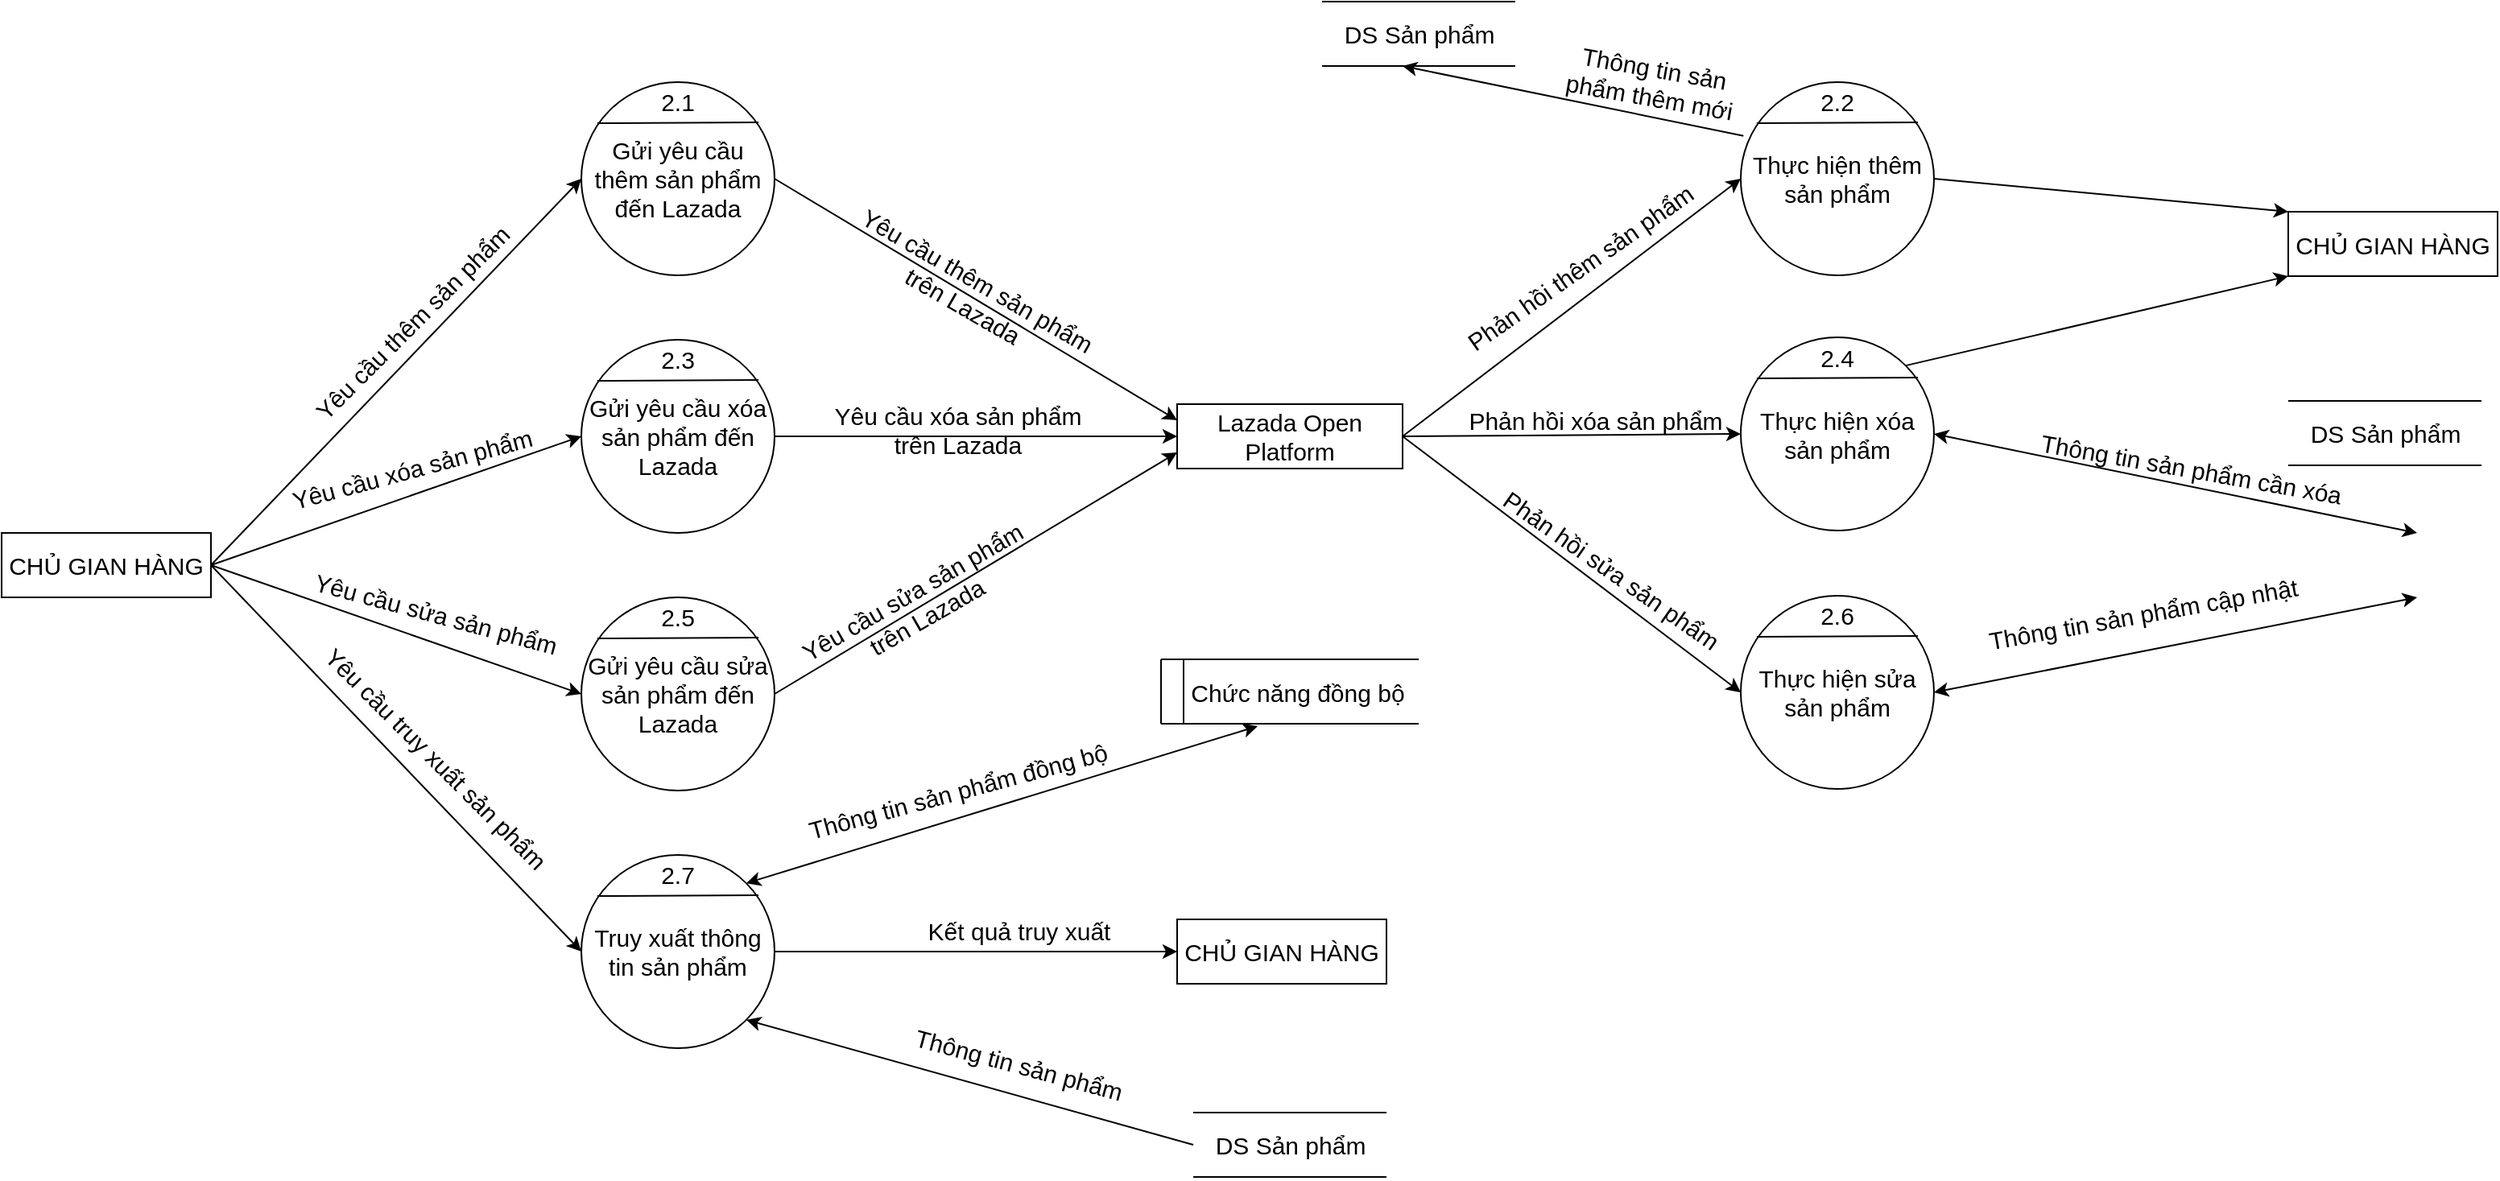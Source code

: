 <mxfile version="13.8.9-1" type="google"><diagram id="q8GmcW_rSTkQZfrbSWMd" name="Page-1"><mxGraphModel dx="2733" dy="938" grid="1" gridSize="10" guides="1" tooltips="1" connect="1" arrows="1" fold="1" page="1" pageScale="1" pageWidth="1169" pageHeight="827" math="0" shadow="0"><root><mxCell id="0"/><mxCell id="1" parent="0"/><mxCell id="TPfWJEnPgJtiMkIEYzQY-1" value="&lt;font style=&quot;font-size: 15px&quot;&gt;CHỦ GIAN HÀNG&lt;/font&gt;" style="rounded=0;whiteSpace=wrap;html=1;fontSize=15;" parent="1" vertex="1"><mxGeometry x="-60" y="360" width="130" height="40" as="geometry"/></mxCell><mxCell id="TPfWJEnPgJtiMkIEYzQY-2" value="Gửi yêu cầu thêm sản phẩm đến Lazada" style="ellipse;whiteSpace=wrap;html=1;aspect=fixed;fontSize=15;" parent="1" vertex="1"><mxGeometry x="300" y="80" width="120" height="120" as="geometry"/></mxCell><mxCell id="TPfWJEnPgJtiMkIEYzQY-3" value="" style="endArrow=none;html=1;exitX=0.083;exitY=0.213;exitDx=0;exitDy=0;exitPerimeter=0;fontSize=15;" parent="1" source="TPfWJEnPgJtiMkIEYzQY-2" edge="1"><mxGeometry width="50" height="50" relative="1" as="geometry"><mxPoint x="317.574" y="105.574" as="sourcePoint"/><mxPoint x="410" y="105" as="targetPoint"/></mxGeometry></mxCell><mxCell id="TPfWJEnPgJtiMkIEYzQY-4" value="2.1" style="text;html=1;strokeColor=none;fillColor=none;align=center;verticalAlign=middle;whiteSpace=wrap;rounded=0;fontSize=15;" parent="1" vertex="1"><mxGeometry x="340" y="82" width="40" height="20" as="geometry"/></mxCell><mxCell id="TPfWJEnPgJtiMkIEYzQY-20" value="" style="endArrow=none;html=1;fontSize=15;" parent="1" edge="1"><mxGeometry width="50" height="50" relative="1" as="geometry"><mxPoint x="1360" y="278.0" as="sourcePoint"/><mxPoint x="1480" y="278.0" as="targetPoint"/></mxGeometry></mxCell><mxCell id="TPfWJEnPgJtiMkIEYzQY-21" value="" style="endArrow=none;html=1;fontSize=15;" parent="1" edge="1"><mxGeometry width="50" height="50" relative="1" as="geometry"><mxPoint x="1360" y="318.0" as="sourcePoint"/><mxPoint x="1480" y="318.0" as="targetPoint"/></mxGeometry></mxCell><mxCell id="TPfWJEnPgJtiMkIEYzQY-22" value="DS Sản phẩm" style="text;html=1;align=center;verticalAlign=middle;resizable=0;points=[];autosize=1;fontSize=15;" parent="1" vertex="1"><mxGeometry x="1365" y="288" width="110" height="20" as="geometry"/></mxCell><mxCell id="sZh9I4Q25vFOTDIrLgTW-1" value="" style="endArrow=classic;html=1;fontSize=15;exitX=1;exitY=0.5;exitDx=0;exitDy=0;entryX=0;entryY=0.5;entryDx=0;entryDy=0;" edge="1" parent="1" source="TPfWJEnPgJtiMkIEYzQY-1" target="TPfWJEnPgJtiMkIEYzQY-2"><mxGeometry width="50" height="50" relative="1" as="geometry"><mxPoint x="170" y="220" as="sourcePoint"/><mxPoint x="220" y="170" as="targetPoint"/></mxGeometry></mxCell><mxCell id="sZh9I4Q25vFOTDIrLgTW-2" value="Yêu cầu thêm sản phẩm" style="text;html=1;strokeColor=none;fillColor=none;align=center;verticalAlign=middle;whiteSpace=wrap;rounded=0;fontSize=15;rotation=-45;" vertex="1" parent="1"><mxGeometry x="100" y="219" width="190" height="20" as="geometry"/></mxCell><mxCell id="sZh9I4Q25vFOTDIrLgTW-3" value="Gửi yêu cầu xóa sản phẩm đến Lazada" style="ellipse;whiteSpace=wrap;html=1;aspect=fixed;fontSize=15;" vertex="1" parent="1"><mxGeometry x="300" y="240" width="120" height="120" as="geometry"/></mxCell><mxCell id="sZh9I4Q25vFOTDIrLgTW-4" value="" style="endArrow=none;html=1;exitX=0.083;exitY=0.213;exitDx=0;exitDy=0;exitPerimeter=0;fontSize=15;" edge="1" parent="1" source="sZh9I4Q25vFOTDIrLgTW-3"><mxGeometry width="50" height="50" relative="1" as="geometry"><mxPoint x="317.574" y="265.574" as="sourcePoint"/><mxPoint x="410" y="265" as="targetPoint"/></mxGeometry></mxCell><mxCell id="sZh9I4Q25vFOTDIrLgTW-5" value="2.3" style="text;html=1;strokeColor=none;fillColor=none;align=center;verticalAlign=middle;whiteSpace=wrap;rounded=0;fontSize=15;" vertex="1" parent="1"><mxGeometry x="340" y="242" width="40" height="20" as="geometry"/></mxCell><mxCell id="sZh9I4Q25vFOTDIrLgTW-6" value="Gửi yêu cầu sửa sản phẩm đến Lazada" style="ellipse;whiteSpace=wrap;html=1;aspect=fixed;fontSize=15;" vertex="1" parent="1"><mxGeometry x="300" y="400" width="120" height="120" as="geometry"/></mxCell><mxCell id="sZh9I4Q25vFOTDIrLgTW-7" value="" style="endArrow=none;html=1;exitX=0.083;exitY=0.213;exitDx=0;exitDy=0;exitPerimeter=0;fontSize=15;" edge="1" parent="1" source="sZh9I4Q25vFOTDIrLgTW-6"><mxGeometry width="50" height="50" relative="1" as="geometry"><mxPoint x="317.574" y="425.574" as="sourcePoint"/><mxPoint x="410" y="425" as="targetPoint"/></mxGeometry></mxCell><mxCell id="sZh9I4Q25vFOTDIrLgTW-8" value="2.5" style="text;html=1;strokeColor=none;fillColor=none;align=center;verticalAlign=middle;whiteSpace=wrap;rounded=0;fontSize=15;" vertex="1" parent="1"><mxGeometry x="340" y="402" width="40" height="20" as="geometry"/></mxCell><mxCell id="sZh9I4Q25vFOTDIrLgTW-9" value="Truy xuất thông tin sản phẩm" style="ellipse;whiteSpace=wrap;html=1;aspect=fixed;fontSize=15;" vertex="1" parent="1"><mxGeometry x="300" y="560" width="120" height="120" as="geometry"/></mxCell><mxCell id="sZh9I4Q25vFOTDIrLgTW-10" value="" style="endArrow=none;html=1;exitX=0.083;exitY=0.213;exitDx=0;exitDy=0;exitPerimeter=0;fontSize=15;" edge="1" parent="1" source="sZh9I4Q25vFOTDIrLgTW-9"><mxGeometry width="50" height="50" relative="1" as="geometry"><mxPoint x="317.574" y="585.574" as="sourcePoint"/><mxPoint x="410" y="585" as="targetPoint"/></mxGeometry></mxCell><mxCell id="sZh9I4Q25vFOTDIrLgTW-11" value="2.7" style="text;html=1;strokeColor=none;fillColor=none;align=center;verticalAlign=middle;whiteSpace=wrap;rounded=0;fontSize=15;" vertex="1" parent="1"><mxGeometry x="340" y="562" width="40" height="20" as="geometry"/></mxCell><mxCell id="sZh9I4Q25vFOTDIrLgTW-12" value="" style="endArrow=classic;html=1;fontSize=15;exitX=1;exitY=0.5;exitDx=0;exitDy=0;entryX=0;entryY=0.5;entryDx=0;entryDy=0;" edge="1" parent="1" source="TPfWJEnPgJtiMkIEYzQY-1" target="sZh9I4Q25vFOTDIrLgTW-3"><mxGeometry width="50" height="50" relative="1" as="geometry"><mxPoint x="120" y="280" as="sourcePoint"/><mxPoint x="170" y="230" as="targetPoint"/></mxGeometry></mxCell><mxCell id="sZh9I4Q25vFOTDIrLgTW-13" value="Yêu cầu xóa sản phẩm" style="text;html=1;strokeColor=none;fillColor=none;align=center;verticalAlign=middle;whiteSpace=wrap;rounded=0;fontSize=15;rotation=-15;" vertex="1" parent="1"><mxGeometry x="110.0" y="310" width="170" height="20" as="geometry"/></mxCell><mxCell id="sZh9I4Q25vFOTDIrLgTW-14" value="" style="endArrow=classic;html=1;fontSize=15;exitX=1;exitY=0.5;exitDx=0;exitDy=0;entryX=0;entryY=0.5;entryDx=0;entryDy=0;" edge="1" parent="1" source="TPfWJEnPgJtiMkIEYzQY-1" target="sZh9I4Q25vFOTDIrLgTW-6"><mxGeometry width="50" height="50" relative="1" as="geometry"><mxPoint x="120" y="380" as="sourcePoint"/><mxPoint x="170" y="330" as="targetPoint"/></mxGeometry></mxCell><mxCell id="sZh9I4Q25vFOTDIrLgTW-15" value="Yêu cầu sửa sản phẩm" style="text;html=1;strokeColor=none;fillColor=none;align=center;verticalAlign=middle;whiteSpace=wrap;rounded=0;fontSize=15;rotation=15;" vertex="1" parent="1"><mxGeometry x="130" y="400" width="160" height="20" as="geometry"/></mxCell><mxCell id="sZh9I4Q25vFOTDIrLgTW-16" value="" style="endArrow=classic;html=1;fontSize=15;exitX=1;exitY=0.5;exitDx=0;exitDy=0;entryX=0;entryY=0.5;entryDx=0;entryDy=0;" edge="1" parent="1" source="TPfWJEnPgJtiMkIEYzQY-1" target="sZh9I4Q25vFOTDIrLgTW-9"><mxGeometry width="50" height="50" relative="1" as="geometry"><mxPoint x="120" y="380" as="sourcePoint"/><mxPoint x="170" y="330" as="targetPoint"/></mxGeometry></mxCell><mxCell id="sZh9I4Q25vFOTDIrLgTW-17" value="Yêu cầu truy xuất sản phẩm" style="text;html=1;strokeColor=none;fillColor=none;align=center;verticalAlign=middle;whiteSpace=wrap;rounded=0;fontSize=15;rotation=45;" vertex="1" parent="1"><mxGeometry x="115" y="490" width="190" height="20" as="geometry"/></mxCell><mxCell id="sZh9I4Q25vFOTDIrLgTW-18" value="Lazada Open Platform" style="rounded=0;whiteSpace=wrap;html=1;fontSize=15;" vertex="1" parent="1"><mxGeometry x="670" y="280" width="140" height="40" as="geometry"/></mxCell><mxCell id="sZh9I4Q25vFOTDIrLgTW-19" value="" style="endArrow=classic;html=1;fontSize=15;entryX=0;entryY=0.25;entryDx=0;entryDy=0;exitX=1;exitY=0.5;exitDx=0;exitDy=0;" edge="1" parent="1" source="TPfWJEnPgJtiMkIEYzQY-2" target="sZh9I4Q25vFOTDIrLgTW-18"><mxGeometry width="50" height="50" relative="1" as="geometry"><mxPoint x="400" y="370" as="sourcePoint"/><mxPoint x="450" y="320" as="targetPoint"/></mxGeometry></mxCell><mxCell id="sZh9I4Q25vFOTDIrLgTW-20" value="" style="endArrow=classic;html=1;fontSize=15;entryX=0;entryY=0.5;entryDx=0;entryDy=0;exitX=1;exitY=0.5;exitDx=0;exitDy=0;" edge="1" parent="1" source="sZh9I4Q25vFOTDIrLgTW-3" target="sZh9I4Q25vFOTDIrLgTW-18"><mxGeometry width="50" height="50" relative="1" as="geometry"><mxPoint x="400" y="370" as="sourcePoint"/><mxPoint x="450" y="320" as="targetPoint"/></mxGeometry></mxCell><mxCell id="sZh9I4Q25vFOTDIrLgTW-21" value="" style="endArrow=classic;html=1;fontSize=15;exitX=1;exitY=0.5;exitDx=0;exitDy=0;entryX=0;entryY=0.75;entryDx=0;entryDy=0;" edge="1" parent="1" source="sZh9I4Q25vFOTDIrLgTW-6" target="sZh9I4Q25vFOTDIrLgTW-18"><mxGeometry width="50" height="50" relative="1" as="geometry"><mxPoint x="400" y="370" as="sourcePoint"/><mxPoint x="450" y="320" as="targetPoint"/></mxGeometry></mxCell><mxCell id="sZh9I4Q25vFOTDIrLgTW-23" value="Yêu cầu thêm sản phẩm trên Lazada" style="text;html=1;strokeColor=none;fillColor=none;align=center;verticalAlign=middle;whiteSpace=wrap;rounded=0;fontSize=15;rotation=30;" vertex="1" parent="1"><mxGeometry x="452" y="200.5" width="180" height="20" as="geometry"/></mxCell><mxCell id="sZh9I4Q25vFOTDIrLgTW-24" value="Yêu cầu xóa sản phẩm trên Lazada" style="text;html=1;strokeColor=none;fillColor=none;align=center;verticalAlign=middle;whiteSpace=wrap;rounded=0;fontSize=15;rotation=0;" vertex="1" parent="1"><mxGeometry x="443.88" y="270.51" width="180" height="50" as="geometry"/></mxCell><mxCell id="sZh9I4Q25vFOTDIrLgTW-25" value="Yêu cầu sửa sản phẩm trên Lazada" style="text;html=1;strokeColor=none;fillColor=none;align=center;verticalAlign=middle;whiteSpace=wrap;rounded=0;fontSize=15;rotation=-30;" vertex="1" parent="1"><mxGeometry x="420" y="393" width="180" height="22" as="geometry"/></mxCell><mxCell id="sZh9I4Q25vFOTDIrLgTW-27" value="Thực hiện thêm sản phẩm" style="ellipse;whiteSpace=wrap;html=1;aspect=fixed;fontSize=15;" vertex="1" parent="1"><mxGeometry x="1020" y="80" width="120" height="120" as="geometry"/></mxCell><mxCell id="sZh9I4Q25vFOTDIrLgTW-28" value="" style="endArrow=none;html=1;exitX=0.083;exitY=0.213;exitDx=0;exitDy=0;exitPerimeter=0;fontSize=15;" edge="1" parent="1" source="sZh9I4Q25vFOTDIrLgTW-27"><mxGeometry width="50" height="50" relative="1" as="geometry"><mxPoint x="1037.574" y="105.574" as="sourcePoint"/><mxPoint x="1130" y="105" as="targetPoint"/></mxGeometry></mxCell><mxCell id="sZh9I4Q25vFOTDIrLgTW-29" value="2.2" style="text;html=1;strokeColor=none;fillColor=none;align=center;verticalAlign=middle;whiteSpace=wrap;rounded=0;fontSize=15;" vertex="1" parent="1"><mxGeometry x="1060" y="82" width="40" height="20" as="geometry"/></mxCell><mxCell id="sZh9I4Q25vFOTDIrLgTW-30" value="Thực hiện xóa sản phẩm" style="ellipse;whiteSpace=wrap;html=1;aspect=fixed;fontSize=15;" vertex="1" parent="1"><mxGeometry x="1020" y="238.5" width="120" height="120" as="geometry"/></mxCell><mxCell id="sZh9I4Q25vFOTDIrLgTW-31" value="" style="endArrow=none;html=1;exitX=0.083;exitY=0.213;exitDx=0;exitDy=0;exitPerimeter=0;fontSize=15;" edge="1" parent="1" source="sZh9I4Q25vFOTDIrLgTW-30"><mxGeometry width="50" height="50" relative="1" as="geometry"><mxPoint x="1037.574" y="264.074" as="sourcePoint"/><mxPoint x="1130" y="263.5" as="targetPoint"/></mxGeometry></mxCell><mxCell id="sZh9I4Q25vFOTDIrLgTW-32" value="2.4" style="text;html=1;strokeColor=none;fillColor=none;align=center;verticalAlign=middle;whiteSpace=wrap;rounded=0;fontSize=15;" vertex="1" parent="1"><mxGeometry x="1060" y="240.5" width="40" height="20" as="geometry"/></mxCell><mxCell id="sZh9I4Q25vFOTDIrLgTW-33" value="Thực hiện sửa sản phẩm" style="ellipse;whiteSpace=wrap;aspect=fixed;fontSize=15;" vertex="1" parent="1"><mxGeometry x="1020" y="399" width="120" height="120" as="geometry"/></mxCell><mxCell id="sZh9I4Q25vFOTDIrLgTW-34" value="" style="endArrow=none;exitX=0.083;exitY=0.213;exitDx=0;exitDy=0;exitPerimeter=0;fontSize=15;" edge="1" parent="1" source="sZh9I4Q25vFOTDIrLgTW-33"><mxGeometry width="50" height="50" relative="1" as="geometry"><mxPoint x="1037.574" y="424.574" as="sourcePoint"/><mxPoint x="1130" y="424" as="targetPoint"/></mxGeometry></mxCell><mxCell id="sZh9I4Q25vFOTDIrLgTW-35" value="2.6" style="text;strokeColor=none;fillColor=none;align=center;verticalAlign=middle;whiteSpace=wrap;rounded=0;fontSize=15;" vertex="1" parent="1"><mxGeometry x="1060" y="401" width="40" height="20" as="geometry"/></mxCell><mxCell id="sZh9I4Q25vFOTDIrLgTW-36" value="" style="endArrow=classic;html=1;fontSize=15;exitX=1;exitY=0.5;exitDx=0;exitDy=0;entryX=0;entryY=0.5;entryDx=0;entryDy=0;" edge="1" parent="1" source="sZh9I4Q25vFOTDIrLgTW-18" target="sZh9I4Q25vFOTDIrLgTW-27"><mxGeometry width="50" height="50" relative="1" as="geometry"><mxPoint x="820" y="350" as="sourcePoint"/><mxPoint x="870" y="300" as="targetPoint"/></mxGeometry></mxCell><mxCell id="sZh9I4Q25vFOTDIrLgTW-37" value="" style="endArrow=classic;html=1;fontSize=15;exitX=1;exitY=0.5;exitDx=0;exitDy=0;entryX=0;entryY=0.5;entryDx=0;entryDy=0;" edge="1" parent="1" source="sZh9I4Q25vFOTDIrLgTW-18" target="sZh9I4Q25vFOTDIrLgTW-30"><mxGeometry width="50" height="50" relative="1" as="geometry"><mxPoint x="820" y="350" as="sourcePoint"/><mxPoint x="870" y="300" as="targetPoint"/></mxGeometry></mxCell><mxCell id="sZh9I4Q25vFOTDIrLgTW-38" value="" style="endArrow=classic;html=1;fontSize=15;exitX=1;exitY=0.5;exitDx=0;exitDy=0;entryX=0;entryY=0.5;entryDx=0;entryDy=0;" edge="1" parent="1" source="sZh9I4Q25vFOTDIrLgTW-18" target="sZh9I4Q25vFOTDIrLgTW-33"><mxGeometry width="50" height="50" relative="1" as="geometry"><mxPoint x="820" y="350" as="sourcePoint"/><mxPoint x="870" y="300" as="targetPoint"/></mxGeometry></mxCell><mxCell id="sZh9I4Q25vFOTDIrLgTW-39" value="Phản hồi thêm sản phẩm" style="text;html=1;strokeColor=none;fillColor=none;align=center;verticalAlign=middle;whiteSpace=wrap;rounded=0;fontSize=15;rotation=-35;" vertex="1" parent="1"><mxGeometry x="830" y="184.5" width="180" height="20" as="geometry"/></mxCell><mxCell id="sZh9I4Q25vFOTDIrLgTW-40" value="Phản hồi xóa sản phẩm" style="text;html=1;strokeColor=none;fillColor=none;align=center;verticalAlign=middle;whiteSpace=wrap;rounded=0;fontSize=15;rotation=0;" vertex="1" parent="1"><mxGeometry x="840" y="280" width="180" height="20" as="geometry"/></mxCell><mxCell id="sZh9I4Q25vFOTDIrLgTW-41" value="Phản hồi sửa sản phẩm" style="text;html=1;strokeColor=none;fillColor=none;align=center;verticalAlign=middle;whiteSpace=wrap;rounded=0;fontSize=15;rotation=35;" vertex="1" parent="1"><mxGeometry x="850" y="373" width="180" height="20" as="geometry"/></mxCell><mxCell id="sZh9I4Q25vFOTDIrLgTW-42" value="" style="endArrow=classic;html=1;fontSize=15;exitX=0.014;exitY=0.278;exitDx=0;exitDy=0;exitPerimeter=0;" edge="1" parent="1" source="sZh9I4Q25vFOTDIrLgTW-27"><mxGeometry width="50" height="50" relative="1" as="geometry"><mxPoint x="1200" y="320" as="sourcePoint"/><mxPoint x="810" y="70" as="targetPoint"/></mxGeometry></mxCell><mxCell id="sZh9I4Q25vFOTDIrLgTW-43" value="Thông tin sản phẩm thêm mới" style="text;html=1;strokeColor=none;fillColor=none;align=center;verticalAlign=middle;whiteSpace=wrap;rounded=0;fontSize=15;rotation=10;" vertex="1" parent="1"><mxGeometry x="900" y="70" width="130" height="20" as="geometry"/></mxCell><mxCell id="sZh9I4Q25vFOTDIrLgTW-45" value="" style="endArrow=classic;startArrow=classic;html=1;fontSize=15;exitX=1;exitY=0.5;exitDx=0;exitDy=0;" edge="1" parent="1" source="sZh9I4Q25vFOTDIrLgTW-33"><mxGeometry width="50" height="50" relative="1" as="geometry"><mxPoint x="1200" y="370" as="sourcePoint"/><mxPoint x="1440" y="400" as="targetPoint"/></mxGeometry></mxCell><mxCell id="sZh9I4Q25vFOTDIrLgTW-46" value="Thông tin sản phẩm cập nhật" style="text;html=1;strokeColor=none;fillColor=none;align=center;verticalAlign=middle;whiteSpace=wrap;rounded=0;fontSize=15;rotation=-10;" vertex="1" parent="1"><mxGeometry x="1160" y="400" width="220" height="20" as="geometry"/></mxCell><mxCell id="sZh9I4Q25vFOTDIrLgTW-48" value="" style="endArrow=classic;startArrow=classic;html=1;fontSize=15;exitX=1;exitY=0.5;exitDx=0;exitDy=0;" edge="1" parent="1" source="sZh9I4Q25vFOTDIrLgTW-30"><mxGeometry width="50" height="50" relative="1" as="geometry"><mxPoint x="1200" y="370" as="sourcePoint"/><mxPoint x="1440" y="360" as="targetPoint"/></mxGeometry></mxCell><mxCell id="sZh9I4Q25vFOTDIrLgTW-49" value="Thông tin sản phẩm cần xóa" style="text;html=1;strokeColor=none;fillColor=none;align=center;verticalAlign=middle;whiteSpace=wrap;rounded=0;fontSize=15;rotation=10;" vertex="1" parent="1"><mxGeometry x="1190" y="310" width="220" height="20" as="geometry"/></mxCell><mxCell id="sZh9I4Q25vFOTDIrLgTW-50" value="&lt;font style=&quot;font-size: 15px&quot;&gt;CHỦ GIAN HÀNG&lt;/font&gt;" style="rounded=0;whiteSpace=wrap;html=1;fontSize=15;" vertex="1" parent="1"><mxGeometry x="1360" y="160.5" width="130" height="40" as="geometry"/></mxCell><mxCell id="sZh9I4Q25vFOTDIrLgTW-51" value="" style="endArrow=classic;html=1;fontSize=15;exitX=1;exitY=0.5;exitDx=0;exitDy=0;entryX=0;entryY=0;entryDx=0;entryDy=0;" edge="1" parent="1" source="sZh9I4Q25vFOTDIrLgTW-27" target="sZh9I4Q25vFOTDIrLgTW-50"><mxGeometry width="50" height="50" relative="1" as="geometry"><mxPoint x="1160" y="270" as="sourcePoint"/><mxPoint x="1210" y="220" as="targetPoint"/></mxGeometry></mxCell><mxCell id="sZh9I4Q25vFOTDIrLgTW-52" value="" style="endArrow=none;html=1;fontSize=15;" edge="1" parent="1"><mxGeometry width="50" height="50" relative="1" as="geometry"><mxPoint x="760" y="30" as="sourcePoint"/><mxPoint x="880" y="30" as="targetPoint"/></mxGeometry></mxCell><mxCell id="sZh9I4Q25vFOTDIrLgTW-53" value="" style="endArrow=none;html=1;fontSize=15;" edge="1" parent="1"><mxGeometry width="50" height="50" relative="1" as="geometry"><mxPoint x="760" y="70.0" as="sourcePoint"/><mxPoint x="880" y="70.0" as="targetPoint"/></mxGeometry></mxCell><mxCell id="sZh9I4Q25vFOTDIrLgTW-54" value="DS Sản phẩm" style="text;html=1;align=center;verticalAlign=middle;resizable=0;points=[];autosize=1;fontSize=15;" vertex="1" parent="1"><mxGeometry x="765" y="40" width="110" height="20" as="geometry"/></mxCell><mxCell id="sZh9I4Q25vFOTDIrLgTW-55" value="" style="endArrow=classic;html=1;fontSize=15;exitX=1;exitY=0;exitDx=0;exitDy=0;entryX=0;entryY=1;entryDx=0;entryDy=0;" edge="1" parent="1" source="sZh9I4Q25vFOTDIrLgTW-30" target="sZh9I4Q25vFOTDIrLgTW-50"><mxGeometry width="50" height="50" relative="1" as="geometry"><mxPoint x="1220" y="270" as="sourcePoint"/><mxPoint x="1370" y="256" as="targetPoint"/></mxGeometry></mxCell><mxCell id="sZh9I4Q25vFOTDIrLgTW-57" value="" style="endArrow=none;html=1;fontSize=15;" edge="1" parent="1"><mxGeometry width="50" height="50" relative="1" as="geometry"><mxPoint x="660" y="438.5" as="sourcePoint"/><mxPoint x="820" y="438.5" as="targetPoint"/></mxGeometry></mxCell><mxCell id="sZh9I4Q25vFOTDIrLgTW-58" value="" style="endArrow=none;html=1;fontSize=15;" edge="1" parent="1"><mxGeometry width="50" height="50" relative="1" as="geometry"><mxPoint x="660" y="478.5" as="sourcePoint"/><mxPoint x="820" y="478.5" as="targetPoint"/></mxGeometry></mxCell><mxCell id="sZh9I4Q25vFOTDIrLgTW-59" value="" style="endArrow=none;html=1;fontSize=15;" edge="1" parent="1"><mxGeometry width="50" height="50" relative="1" as="geometry"><mxPoint x="660" y="478.5" as="sourcePoint"/><mxPoint x="660" y="438.5" as="targetPoint"/></mxGeometry></mxCell><mxCell id="sZh9I4Q25vFOTDIrLgTW-60" value="" style="endArrow=none;html=1;fontSize=15;" edge="1" parent="1"><mxGeometry width="50" height="50" relative="1" as="geometry"><mxPoint x="674" y="478.5" as="sourcePoint"/><mxPoint x="674" y="438.5" as="targetPoint"/></mxGeometry></mxCell><mxCell id="sZh9I4Q25vFOTDIrLgTW-61" value="Chức năng đồng bộ" style="text;html=1;strokeColor=none;fillColor=none;align=center;verticalAlign=middle;whiteSpace=wrap;rounded=0;fontSize=15;" vertex="1" parent="1"><mxGeometry x="670" y="448.5" width="150" height="20" as="geometry"/></mxCell><mxCell id="sZh9I4Q25vFOTDIrLgTW-62" value="" style="endArrow=classic;startArrow=classic;html=1;fontSize=15;exitX=1;exitY=0;exitDx=0;exitDy=0;" edge="1" parent="1" source="sZh9I4Q25vFOTDIrLgTW-9"><mxGeometry width="50" height="50" relative="1" as="geometry"><mxPoint x="640" y="640" as="sourcePoint"/><mxPoint x="720" y="480" as="targetPoint"/></mxGeometry></mxCell><mxCell id="sZh9I4Q25vFOTDIrLgTW-63" value="Thông tin sản phẩm đồng bộ" style="text;html=1;strokeColor=none;fillColor=none;align=center;verticalAlign=middle;whiteSpace=wrap;rounded=0;fontSize=15;rotation=-15;" vertex="1" parent="1"><mxGeometry x="429.88" y="510" width="208" height="20" as="geometry"/></mxCell><mxCell id="sZh9I4Q25vFOTDIrLgTW-64" value="&lt;font style=&quot;font-size: 15px&quot;&gt;CHỦ GIAN HÀNG&lt;/font&gt;" style="rounded=0;whiteSpace=wrap;html=1;fontSize=15;" vertex="1" parent="1"><mxGeometry x="670" y="600" width="130" height="40" as="geometry"/></mxCell><mxCell id="sZh9I4Q25vFOTDIrLgTW-65" value="" style="endArrow=classic;html=1;fontSize=15;exitX=1;exitY=0.5;exitDx=0;exitDy=0;" edge="1" parent="1" source="sZh9I4Q25vFOTDIrLgTW-9" target="sZh9I4Q25vFOTDIrLgTW-64"><mxGeometry width="50" height="50" relative="1" as="geometry"><mxPoint x="680" y="600" as="sourcePoint"/><mxPoint x="730" y="550" as="targetPoint"/></mxGeometry></mxCell><mxCell id="sZh9I4Q25vFOTDIrLgTW-66" value="Kết quả truy xuất" style="text;html=1;strokeColor=none;fillColor=none;align=center;verticalAlign=middle;whiteSpace=wrap;rounded=0;fontSize=15;" vertex="1" parent="1"><mxGeometry x="512" y="597" width="120" height="20" as="geometry"/></mxCell><mxCell id="sZh9I4Q25vFOTDIrLgTW-67" value="" style="endArrow=none;html=1;fontSize=15;" edge="1" parent="1"><mxGeometry width="50" height="50" relative="1" as="geometry"><mxPoint x="680" y="720" as="sourcePoint"/><mxPoint x="800" y="720" as="targetPoint"/></mxGeometry></mxCell><mxCell id="sZh9I4Q25vFOTDIrLgTW-68" value="" style="endArrow=none;html=1;fontSize=15;" edge="1" parent="1"><mxGeometry width="50" height="50" relative="1" as="geometry"><mxPoint x="680" y="760.0" as="sourcePoint"/><mxPoint x="800" y="760.0" as="targetPoint"/></mxGeometry></mxCell><mxCell id="sZh9I4Q25vFOTDIrLgTW-69" value="DS Sản phẩm" style="text;html=1;align=center;verticalAlign=middle;resizable=0;points=[];autosize=1;fontSize=15;" vertex="1" parent="1"><mxGeometry x="685" y="730" width="110" height="20" as="geometry"/></mxCell><mxCell id="sZh9I4Q25vFOTDIrLgTW-70" value="" style="endArrow=classic;html=1;fontSize=15;entryX=1;entryY=1;entryDx=0;entryDy=0;" edge="1" parent="1" target="sZh9I4Q25vFOTDIrLgTW-9"><mxGeometry width="50" height="50" relative="1" as="geometry"><mxPoint x="680" y="740" as="sourcePoint"/><mxPoint x="670" y="620" as="targetPoint"/></mxGeometry></mxCell><mxCell id="sZh9I4Q25vFOTDIrLgTW-71" value="Thông tin sản phẩm" style="text;html=1;strokeColor=none;fillColor=none;align=center;verticalAlign=middle;whiteSpace=wrap;rounded=0;fontSize=15;rotation=15;" vertex="1" parent="1"><mxGeometry x="497" y="680" width="150" height="20" as="geometry"/></mxCell></root></mxGraphModel></diagram></mxfile>